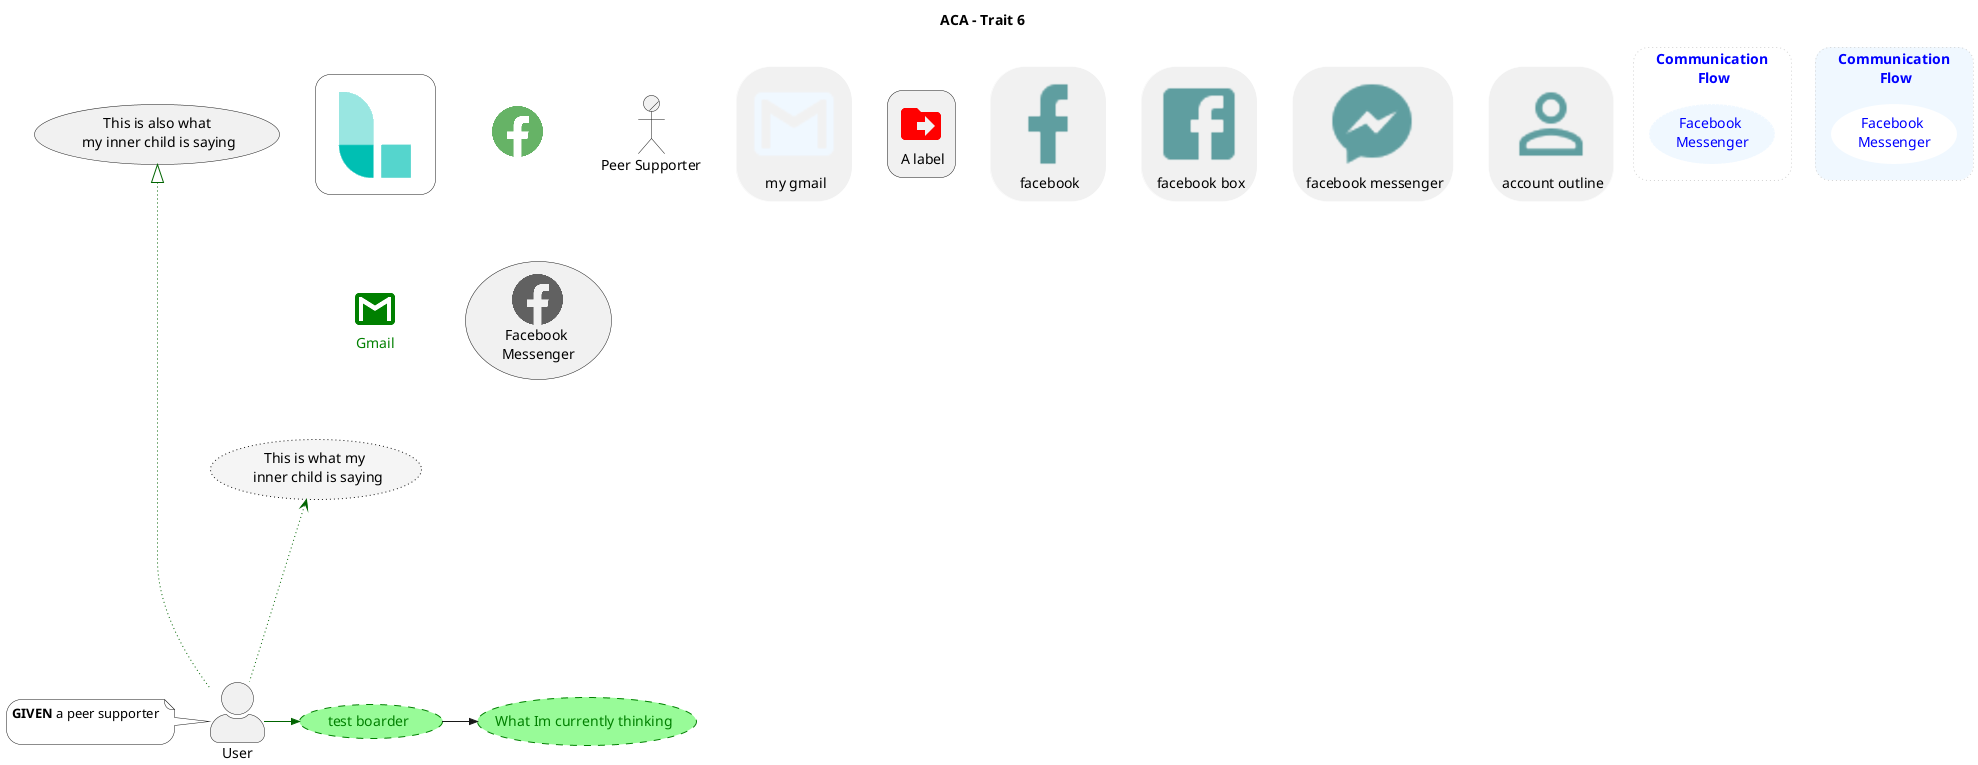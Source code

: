 'Diagram UI : https://www.planttext.com/
'Coding Documentation : https://plantuml.com/use-case-diagram#d50d8f9219a41435
@startuml
!include <logos/flask.puml>
!include <logos/Facebook.puml>
!include <elastic/logstash/logstash.puml>
!include <elastic/common>
!include <material/common>
!include <material/folder_move>
!include <material/gmail.puml>
!include <material/facebook.puml>
!include <material/facebook_box.puml>
!include <material/facebook_messenger.puml>
!include <material/account_outline.puml>

'Standard Libary icon skinparam settings
skinparam agentBackgroundColor white
skinparam nodeBackgroundColor white

skinparam cardBorderColor none
skinparam cardBackgroundColor none
skinparam cardShadowing true

skinparam UsecaseFontName cabr


skinparam roundcorner 30
skinparam StorageBorderColor white

skinparam actorStyle awesome
' skinparam actorStyle hollow
skinparam Shadowing false

hide stereotype

title ACA - Trait 6

' PARTICIPANTS
LOGSTASH(logstash)

MA_GMAIL(#AliceBlue,2,gmail_3,storage,"my gmail"){
}

MA_FOLDER_MOVE(Red, 1, dir, rectangle, "A label") {
}

MA_FACEBOOK(#CadetBlue,2,facebook1,storage,"facebook"){
}

MA_FACEBOOK_BOX(#CadetBlue,2,facebook_box,storage,"facebook box"){
}

MA_FACEBOOK_MESSENGER(#CadetBlue,2,facebook_msgr,storage,"facebook messenger"){
}

MA_ACCOUNT_OUTLINE(#CadetBlue,2,acct_outline,storage,"account outline"){
}


(<$facebook>) #white;line:White;line.dashed;text:green


actor :User: as user
actor/ :Peer Supporter: as ps

usecase "<$ma_gmail>\nGmail" as gmail #white;line:White;line.dashed;text:green



usecase "<$facebook>\nFacebook \nMessenger" as facebook
usecase "This is what my \n inner child is saying" as ic #WhiteSmoke;line.dotted
usecase "This is also what\n my inner child is saying" as ic2
usecase "What Im currently thinking" as current2 #palegreen;line:green;line.dashed;text:green

(test boarder) as current #palegreen;line:green;line.dashed;text:green


' card "<size:42><&key></size>"
' card "<size:42><&globe></size>"
' card "<size:42><&fire></size>"
' card "<size:42><&command></size>"
' card "<size:42><&comment-square></size>"
' card "<size:42><&chat></size>"
' card "<size:42><&people></size>"
' card "<size:42><&loop-circular></size>"

'GIVEN + WHEN + THEN
 note left of user #White
   <b>GIVEN</b> a peer supporter

 end note

'WORKFLOW
rectangle "Communication\n Flow" as commflow #white;line:LightGray;line.dotted;text:blue {
  usecase "Facebook \nMessenger" as fm #aliceblue;line:white;line.dotted;text:blue
}

rectangle "Communication\n Flow" as commflow2 #aliceblue;line:LightGray;line.dotted;text:blue {
  usecase "Facebook \nMessenger" as fm2 #white;line:white;line.dotted;text:blue
}

'AVAILABLE
' fm <-- ps #DarkGreen;line.dashed : 1.1 \nPS Initiate \nmessage

'INITIAL CONTACT
' user <-- fm #DarkGreen;line.dashed : 1.2 \nUser accepts\n message request

user ..up..> ic #DarkGreen;line.dotted
user ...up...|> ic2 #DarkGreen;line.dotted
user ->> current #DarkGreen
current ->> current2


@enduml
